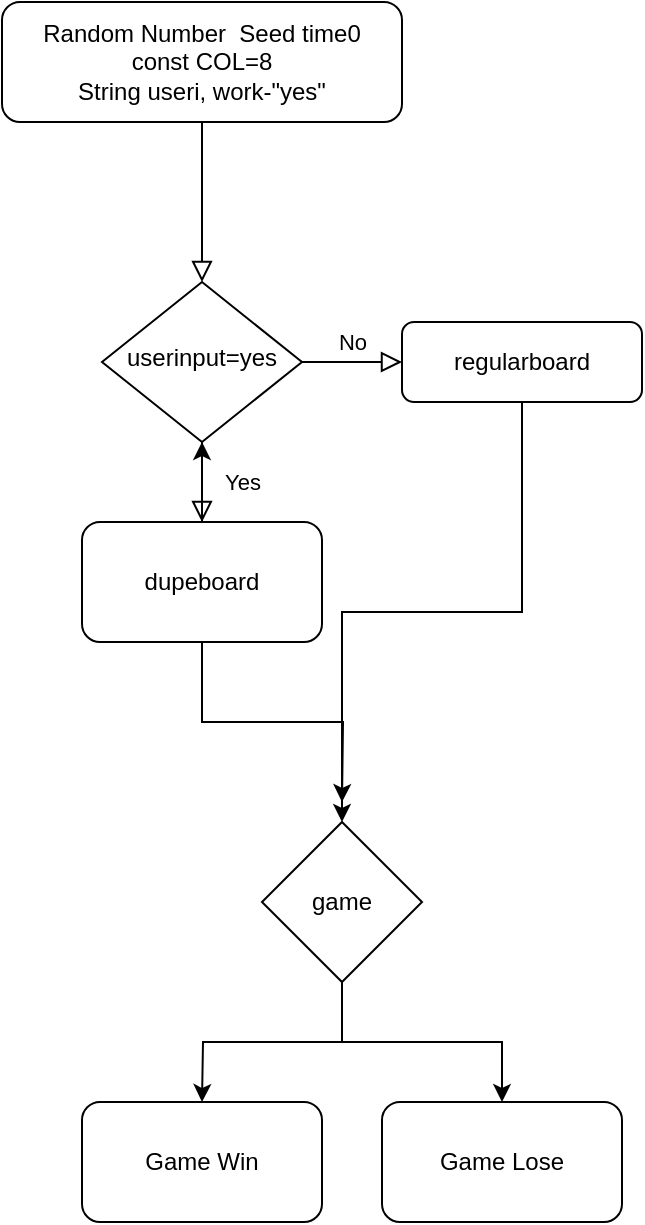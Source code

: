 <mxfile version="15.8.8" type="device" pages="4"><diagram id="C5RBs43oDa-KdzZeNtuy" name="Main"><mxGraphModel dx="1422" dy="762" grid="1" gridSize="10" guides="1" tooltips="1" connect="1" arrows="1" fold="1" page="1" pageScale="1" pageWidth="827" pageHeight="1169" math="0" shadow="0"><root><mxCell id="WIyWlLk6GJQsqaUBKTNV-0"/><mxCell id="WIyWlLk6GJQsqaUBKTNV-1" parent="WIyWlLk6GJQsqaUBKTNV-0"/><mxCell id="WIyWlLk6GJQsqaUBKTNV-2" value="" style="rounded=0;html=1;jettySize=auto;orthogonalLoop=1;fontSize=11;endArrow=block;endFill=0;endSize=8;strokeWidth=1;shadow=0;labelBackgroundColor=none;edgeStyle=orthogonalEdgeStyle;" parent="WIyWlLk6GJQsqaUBKTNV-1" source="WIyWlLk6GJQsqaUBKTNV-3" target="WIyWlLk6GJQsqaUBKTNV-6" edge="1"><mxGeometry relative="1" as="geometry"/></mxCell><mxCell id="WIyWlLk6GJQsqaUBKTNV-3" value="Random Number&amp;nbsp; Seed time0&lt;br&gt;const COL=8&lt;br&gt;String useri, work-&quot;yes&quot;" style="rounded=1;whiteSpace=wrap;html=1;fontSize=12;glass=0;strokeWidth=1;shadow=0;" parent="WIyWlLk6GJQsqaUBKTNV-1" vertex="1"><mxGeometry x="120" y="30" width="200" height="60" as="geometry"/></mxCell><mxCell id="WIyWlLk6GJQsqaUBKTNV-4" value="Yes" style="rounded=0;html=1;jettySize=auto;orthogonalLoop=1;fontSize=11;endArrow=block;endFill=0;endSize=8;strokeWidth=1;shadow=0;labelBackgroundColor=none;edgeStyle=orthogonalEdgeStyle;" parent="WIyWlLk6GJQsqaUBKTNV-1" source="WIyWlLk6GJQsqaUBKTNV-6" edge="1"><mxGeometry y="20" relative="1" as="geometry"><mxPoint as="offset"/><mxPoint x="220" y="290" as="targetPoint"/></mxGeometry></mxCell><mxCell id="WIyWlLk6GJQsqaUBKTNV-5" value="No" style="edgeStyle=orthogonalEdgeStyle;rounded=0;html=1;jettySize=auto;orthogonalLoop=1;fontSize=11;endArrow=block;endFill=0;endSize=8;strokeWidth=1;shadow=0;labelBackgroundColor=none;" parent="WIyWlLk6GJQsqaUBKTNV-1" source="WIyWlLk6GJQsqaUBKTNV-6" target="WIyWlLk6GJQsqaUBKTNV-7" edge="1"><mxGeometry y="10" relative="1" as="geometry"><mxPoint as="offset"/></mxGeometry></mxCell><mxCell id="WIyWlLk6GJQsqaUBKTNV-6" value="userinput=yes" style="rhombus;whiteSpace=wrap;html=1;shadow=0;fontFamily=Helvetica;fontSize=12;align=center;strokeWidth=1;spacing=6;spacingTop=-4;" parent="WIyWlLk6GJQsqaUBKTNV-1" vertex="1"><mxGeometry x="170" y="170" width="100" height="80" as="geometry"/></mxCell><mxCell id="8b8GCdMwvlGvQ_mH9Plh-2" style="edgeStyle=orthogonalEdgeStyle;rounded=0;orthogonalLoop=1;jettySize=auto;html=1;exitX=0.5;exitY=1;exitDx=0;exitDy=0;entryX=0.5;entryY=0;entryDx=0;entryDy=0;" edge="1" parent="WIyWlLk6GJQsqaUBKTNV-1" source="WIyWlLk6GJQsqaUBKTNV-7" target="8b8GCdMwvlGvQ_mH9Plh-4"><mxGeometry relative="1" as="geometry"><mxPoint x="380" y="430" as="targetPoint"/></mxGeometry></mxCell><mxCell id="WIyWlLk6GJQsqaUBKTNV-7" value="regularboard" style="rounded=1;whiteSpace=wrap;html=1;fontSize=12;glass=0;strokeWidth=1;shadow=0;" parent="WIyWlLk6GJQsqaUBKTNV-1" vertex="1"><mxGeometry x="320" y="190" width="120" height="40" as="geometry"/></mxCell><mxCell id="8b8GCdMwvlGvQ_mH9Plh-1" value="" style="edgeStyle=orthogonalEdgeStyle;rounded=0;orthogonalLoop=1;jettySize=auto;html=1;" edge="1" parent="WIyWlLk6GJQsqaUBKTNV-1" source="8b8GCdMwvlGvQ_mH9Plh-0" target="WIyWlLk6GJQsqaUBKTNV-6"><mxGeometry relative="1" as="geometry"/></mxCell><mxCell id="8b8GCdMwvlGvQ_mH9Plh-3" style="edgeStyle=orthogonalEdgeStyle;rounded=0;orthogonalLoop=1;jettySize=auto;html=1;exitX=0.5;exitY=1;exitDx=0;exitDy=0;" edge="1" parent="WIyWlLk6GJQsqaUBKTNV-1" source="8b8GCdMwvlGvQ_mH9Plh-0"><mxGeometry relative="1" as="geometry"><mxPoint x="290" y="430" as="targetPoint"/></mxGeometry></mxCell><mxCell id="8b8GCdMwvlGvQ_mH9Plh-0" value="dupeboard" style="rounded=1;whiteSpace=wrap;html=1;" vertex="1" parent="WIyWlLk6GJQsqaUBKTNV-1"><mxGeometry x="160" y="290" width="120" height="60" as="geometry"/></mxCell><mxCell id="8b8GCdMwvlGvQ_mH9Plh-5" style="edgeStyle=orthogonalEdgeStyle;rounded=0;orthogonalLoop=1;jettySize=auto;html=1;exitX=0.5;exitY=1;exitDx=0;exitDy=0;" edge="1" parent="WIyWlLk6GJQsqaUBKTNV-1" source="8b8GCdMwvlGvQ_mH9Plh-4"><mxGeometry relative="1" as="geometry"><mxPoint x="220" y="580" as="targetPoint"/></mxGeometry></mxCell><mxCell id="8b8GCdMwvlGvQ_mH9Plh-7" style="edgeStyle=orthogonalEdgeStyle;rounded=0;orthogonalLoop=1;jettySize=auto;html=1;exitX=0.5;exitY=1;exitDx=0;exitDy=0;" edge="1" parent="WIyWlLk6GJQsqaUBKTNV-1" source="8b8GCdMwvlGvQ_mH9Plh-4" target="8b8GCdMwvlGvQ_mH9Plh-8"><mxGeometry relative="1" as="geometry"><mxPoint x="380" y="580" as="targetPoint"/></mxGeometry></mxCell><mxCell id="8b8GCdMwvlGvQ_mH9Plh-4" value="game" style="rhombus;whiteSpace=wrap;html=1;" vertex="1" parent="WIyWlLk6GJQsqaUBKTNV-1"><mxGeometry x="250" y="440" width="80" height="80" as="geometry"/></mxCell><mxCell id="8b8GCdMwvlGvQ_mH9Plh-6" value="Game Win" style="rounded=1;whiteSpace=wrap;html=1;" vertex="1" parent="WIyWlLk6GJQsqaUBKTNV-1"><mxGeometry x="160" y="580" width="120" height="60" as="geometry"/></mxCell><mxCell id="8b8GCdMwvlGvQ_mH9Plh-8" value="Game Lose" style="rounded=1;whiteSpace=wrap;html=1;" vertex="1" parent="WIyWlLk6GJQsqaUBKTNV-1"><mxGeometry x="310" y="580" width="120" height="60" as="geometry"/></mxCell></root></mxGraphModel></diagram><diagram id="3uLMiY2MeA5aoHbC0uVx" name="Dupeboard"><mxGraphModel dx="1422" dy="762" grid="1" gridSize="10" guides="1" tooltips="1" connect="1" arrows="1" fold="1" page="1" pageScale="1" pageWidth="850" pageHeight="1100" math="0" shadow="0"><root><mxCell id="TFL8LGAfaa2yH1-TfVkG-0"/><mxCell id="TFL8LGAfaa2yH1-TfVkG-1" parent="TFL8LGAfaa2yH1-TfVkG-0"/><mxCell id="5w_u3etl58zUctBIIEWd-7" style="edgeStyle=orthogonalEdgeStyle;rounded=0;orthogonalLoop=1;jettySize=auto;html=1;exitX=0.5;exitY=1;exitDx=0;exitDy=0;entryX=0.5;entryY=0;entryDx=0;entryDy=0;" edge="1" parent="TFL8LGAfaa2yH1-TfVkG-1" source="5w_u3etl58zUctBIIEWd-1" target="5w_u3etl58zUctBIIEWd-2"><mxGeometry relative="1" as="geometry"/></mxCell><mxCell id="5w_u3etl58zUctBIIEWd-1" value="declare pointer board&lt;br&gt;board points to new int [COL]" style="rounded=1;whiteSpace=wrap;html=1;" vertex="1" parent="TFL8LGAfaa2yH1-TfVkG-1"><mxGeometry x="60" y="150" width="160" height="70" as="geometry"/></mxCell><mxCell id="5w_u3etl58zUctBIIEWd-10" style="edgeStyle=orthogonalEdgeStyle;rounded=0;orthogonalLoop=1;jettySize=auto;html=1;exitX=0.5;exitY=1;exitDx=0;exitDy=0;entryX=0.5;entryY=0;entryDx=0;entryDy=0;" edge="1" parent="TFL8LGAfaa2yH1-TfVkG-1" source="5w_u3etl58zUctBIIEWd-2" target="5w_u3etl58zUctBIIEWd-9"><mxGeometry relative="1" as="geometry"/></mxCell><mxCell id="5w_u3etl58zUctBIIEWd-2" value="int i=0&lt;br&gt;for Loop" style="ellipse;whiteSpace=wrap;html=1;" vertex="1" parent="TFL8LGAfaa2yH1-TfVkG-1"><mxGeometry x="80" y="300" width="120" height="80" as="geometry"/></mxCell><mxCell id="5w_u3etl58zUctBIIEWd-12" style="edgeStyle=orthogonalEdgeStyle;rounded=0;orthogonalLoop=1;jettySize=auto;html=1;exitX=1;exitY=0.5;exitDx=0;exitDy=0;entryX=0.5;entryY=1;entryDx=0;entryDy=0;" edge="1" parent="TFL8LGAfaa2yH1-TfVkG-1" source="5w_u3etl58zUctBIIEWd-3" target="5w_u3etl58zUctBIIEWd-13"><mxGeometry relative="1" as="geometry"><mxPoint x="360" y="350" as="targetPoint"/></mxGeometry></mxCell><mxCell id="5w_u3etl58zUctBIIEWd-15" style="edgeStyle=orthogonalEdgeStyle;rounded=0;orthogonalLoop=1;jettySize=auto;html=1;exitX=0.5;exitY=1;exitDx=0;exitDy=0;" edge="1" parent="TFL8LGAfaa2yH1-TfVkG-1" source="5w_u3etl58zUctBIIEWd-3"><mxGeometry relative="1" as="geometry"><mxPoint x="140" y="660" as="targetPoint"/></mxGeometry></mxCell><mxCell id="5w_u3etl58zUctBIIEWd-3" value="i&amp;lt;COL" style="rhombus;whiteSpace=wrap;html=1;" vertex="1" parent="TFL8LGAfaa2yH1-TfVkG-1"><mxGeometry x="100" y="510" width="80" height="80" as="geometry"/></mxCell><mxCell id="5w_u3etl58zUctBIIEWd-6" style="edgeStyle=orthogonalEdgeStyle;rounded=0;orthogonalLoop=1;jettySize=auto;html=1;exitX=0.5;exitY=1;exitDx=0;exitDy=0;entryX=0.5;entryY=0;entryDx=0;entryDy=0;" edge="1" parent="TFL8LGAfaa2yH1-TfVkG-1" source="5w_u3etl58zUctBIIEWd-5" target="5w_u3etl58zUctBIIEWd-1"><mxGeometry relative="1" as="geometry"/></mxCell><mxCell id="5w_u3etl58zUctBIIEWd-5" value="const int&amp;nbsp;&lt;br&gt;column" style="ellipse;whiteSpace=wrap;html=1;" vertex="1" parent="TFL8LGAfaa2yH1-TfVkG-1"><mxGeometry x="80" y="20" width="120" height="80" as="geometry"/></mxCell><mxCell id="5w_u3etl58zUctBIIEWd-11" style="edgeStyle=orthogonalEdgeStyle;rounded=0;orthogonalLoop=1;jettySize=auto;html=1;exitX=0.5;exitY=1;exitDx=0;exitDy=0;entryX=0.5;entryY=0;entryDx=0;entryDy=0;" edge="1" parent="TFL8LGAfaa2yH1-TfVkG-1" source="5w_u3etl58zUctBIIEWd-9" target="5w_u3etl58zUctBIIEWd-3"><mxGeometry relative="1" as="geometry"/></mxCell><mxCell id="5w_u3etl58zUctBIIEWd-9" value="board[i]=random number 0-8" style="rounded=1;whiteSpace=wrap;html=1;" vertex="1" parent="TFL8LGAfaa2yH1-TfVkG-1"><mxGeometry x="80" y="420" width="120" height="60" as="geometry"/></mxCell><mxCell id="5w_u3etl58zUctBIIEWd-14" style="edgeStyle=orthogonalEdgeStyle;rounded=0;orthogonalLoop=1;jettySize=auto;html=1;exitX=0;exitY=0.5;exitDx=0;exitDy=0;entryX=1;entryY=0.5;entryDx=0;entryDy=0;" edge="1" parent="TFL8LGAfaa2yH1-TfVkG-1" source="5w_u3etl58zUctBIIEWd-13" target="5w_u3etl58zUctBIIEWd-2"><mxGeometry relative="1" as="geometry"><Array as="points"><mxPoint x="430" y="450"/><mxPoint x="430" y="340"/></Array></mxGeometry></mxCell><mxCell id="5w_u3etl58zUctBIIEWd-13" value="i++" style="rounded=1;whiteSpace=wrap;html=1;" vertex="1" parent="TFL8LGAfaa2yH1-TfVkG-1"><mxGeometry x="370" y="420" width="120" height="60" as="geometry"/></mxCell><mxCell id="5w_u3etl58zUctBIIEWd-16" value="return board" style="ellipse;whiteSpace=wrap;html=1;" vertex="1" parent="TFL8LGAfaa2yH1-TfVkG-1"><mxGeometry x="80" y="660" width="120" height="80" as="geometry"/></mxCell></root></mxGraphModel></diagram><diagram name="Create Board" id="_lnrgngWfQg1546FW_mH"><mxGraphModel dx="1422" dy="762" grid="1" gridSize="10" guides="1" tooltips="1" connect="1" arrows="1" fold="1" page="1" pageScale="1" pageWidth="850" pageHeight="1100" math="0" shadow="0"><root><mxCell id="4AED4bP5VoqGa5fwJBFX-0"/><mxCell id="4AED4bP5VoqGa5fwJBFX-1" parent="4AED4bP5VoqGa5fwJBFX-0"/><mxCell id="4AED4bP5VoqGa5fwJBFX-2" style="edgeStyle=orthogonalEdgeStyle;rounded=0;orthogonalLoop=1;jettySize=auto;html=1;exitX=0.5;exitY=1;exitDx=0;exitDy=0;entryX=0.5;entryY=0;entryDx=0;entryDy=0;" edge="1" parent="4AED4bP5VoqGa5fwJBFX-1" source="4AED4bP5VoqGa5fwJBFX-3" target="4AED4bP5VoqGa5fwJBFX-5"><mxGeometry relative="1" as="geometry"/></mxCell><mxCell id="4AED4bP5VoqGa5fwJBFX-3" value="declare pointer board&lt;br&gt;board points to new int [COL]" style="rounded=1;whiteSpace=wrap;html=1;" vertex="1" parent="4AED4bP5VoqGa5fwJBFX-1"><mxGeometry x="10" y="515" width="160" height="70" as="geometry"/></mxCell><mxCell id="4AED4bP5VoqGa5fwJBFX-4" style="edgeStyle=orthogonalEdgeStyle;rounded=0;orthogonalLoop=1;jettySize=auto;html=1;exitX=0.5;exitY=1;exitDx=0;exitDy=0;entryX=0.5;entryY=0;entryDx=0;entryDy=0;" edge="1" parent="4AED4bP5VoqGa5fwJBFX-1" source="4AED4bP5VoqGa5fwJBFX-5"><mxGeometry relative="1" as="geometry"><mxPoint x="520" y="180" as="targetPoint"/></mxGeometry></mxCell><mxCell id="4AED4bP5VoqGa5fwJBFX-5" value="int i=0&lt;br&gt;declare swap1=0, swap 2=0" style="ellipse;whiteSpace=wrap;html=1;" vertex="1" parent="4AED4bP5VoqGa5fwJBFX-1"><mxGeometry x="460" y="30" width="120" height="80" as="geometry"/></mxCell><mxCell id="4AED4bP5VoqGa5fwJBFX-6" style="edgeStyle=orthogonalEdgeStyle;rounded=0;orthogonalLoop=1;jettySize=auto;html=1;exitX=1;exitY=0.5;exitDx=0;exitDy=0;entryX=0.5;entryY=1;entryDx=0;entryDy=0;" edge="1" parent="4AED4bP5VoqGa5fwJBFX-1" source="4AED4bP5VoqGa5fwJBFX-8" target="4AED4bP5VoqGa5fwJBFX-14"><mxGeometry relative="1" as="geometry"><mxPoint x="1000" y="360" as="targetPoint"/></mxGeometry></mxCell><mxCell id="4AED4bP5VoqGa5fwJBFX-7" style="edgeStyle=orthogonalEdgeStyle;rounded=0;orthogonalLoop=1;jettySize=auto;html=1;exitX=0.5;exitY=1;exitDx=0;exitDy=0;entryX=0.5;entryY=0;entryDx=0;entryDy=0;" edge="1" parent="4AED4bP5VoqGa5fwJBFX-1" source="4AED4bP5VoqGa5fwJBFX-8" target="4AED4bP5VoqGa5fwJBFX-15"><mxGeometry relative="1" as="geometry"><mxPoint x="780" y="670" as="targetPoint"/></mxGeometry></mxCell><mxCell id="4AED4bP5VoqGa5fwJBFX-8" value="i&amp;lt;COL" style="rhombus;whiteSpace=wrap;html=1;" vertex="1" parent="4AED4bP5VoqGa5fwJBFX-1"><mxGeometry x="485" y="530" width="80" height="80" as="geometry"/></mxCell><mxCell id="4AED4bP5VoqGa5fwJBFX-13" style="edgeStyle=orthogonalEdgeStyle;rounded=0;orthogonalLoop=1;jettySize=auto;html=1;exitX=0;exitY=0.5;exitDx=0;exitDy=0;entryX=1;entryY=0.5;entryDx=0;entryDy=0;" edge="1" parent="4AED4bP5VoqGa5fwJBFX-1" source="4AED4bP5VoqGa5fwJBFX-14" target="4AED4bP5VoqGa5fwJBFX-5"><mxGeometry relative="1" as="geometry"><Array as="points"><mxPoint x="640" y="80"/><mxPoint x="580" y="80"/></Array></mxGeometry></mxCell><mxCell id="4AED4bP5VoqGa5fwJBFX-14" value="i++" style="rounded=1;whiteSpace=wrap;html=1;" vertex="1" parent="4AED4bP5VoqGa5fwJBFX-1"><mxGeometry x="640" y="160" width="120" height="60" as="geometry"/></mxCell><mxCell id="4AED4bP5VoqGa5fwJBFX-15" value="return board" style="ellipse;whiteSpace=wrap;html=1;" vertex="1" parent="4AED4bP5VoqGa5fwJBFX-1"><mxGeometry x="465" y="650" width="120" height="80" as="geometry"/></mxCell><mxCell id="4AED4bP5VoqGa5fwJBFX-16" value="main&lt;br&gt;const int COL" style="ellipse;whiteSpace=wrap;html=1;" vertex="1" parent="4AED4bP5VoqGa5fwJBFX-1"><mxGeometry x="30" y="20" width="120" height="80" as="geometry"/></mxCell><mxCell id="4AED4bP5VoqGa5fwJBFX-20" style="edgeStyle=orthogonalEdgeStyle;rounded=0;orthogonalLoop=1;jettySize=auto;html=1;exitX=0.5;exitY=1;exitDx=0;exitDy=0;entryX=0.5;entryY=0;entryDx=0;entryDy=0;" edge="1" parent="4AED4bP5VoqGa5fwJBFX-1" source="4AED4bP5VoqGa5fwJBFX-17" target="4AED4bP5VoqGa5fwJBFX-3"><mxGeometry relative="1" as="geometry"/></mxCell><mxCell id="4AED4bP5VoqGa5fwJBFX-17" value="Declaration:&lt;br&gt;userinput&lt;br&gt;expected response&lt;br&gt;board[0-7]=&lt;br&gt;white, black, red , blue, green, yellow, brown, orange" style="rounded=1;whiteSpace=wrap;html=1;" vertex="1" parent="4AED4bP5VoqGa5fwJBFX-1"><mxGeometry x="30" y="130" width="120" height="340" as="geometry"/></mxCell><mxCell id="4AED4bP5VoqGa5fwJBFX-21" style="edgeStyle=orthogonalEdgeStyle;rounded=0;orthogonalLoop=1;jettySize=auto;html=1;exitX=0.5;exitY=1;exitDx=0;exitDy=0;entryX=0.5;entryY=0;entryDx=0;entryDy=0;" edge="1" parent="4AED4bP5VoqGa5fwJBFX-1" source="4AED4bP5VoqGa5fwJBFX-18" target="4AED4bP5VoqGa5fwJBFX-22"><mxGeometry relative="1" as="geometry"><mxPoint x="520" y="360" as="targetPoint"/></mxGeometry></mxCell><mxCell id="4AED4bP5VoqGa5fwJBFX-18" value="while&lt;br&gt;swap1=swap2" style="rhombus;whiteSpace=wrap;html=1;" vertex="1" parent="4AED4bP5VoqGa5fwJBFX-1"><mxGeometry x="475" y="180" width="90" height="120" as="geometry"/></mxCell><mxCell id="4AED4bP5VoqGa5fwJBFX-23" style="edgeStyle=orthogonalEdgeStyle;rounded=0;orthogonalLoop=1;jettySize=auto;html=1;exitX=0.5;exitY=1;exitDx=0;exitDy=0;entryX=0.5;entryY=0;entryDx=0;entryDy=0;" edge="1" parent="4AED4bP5VoqGa5fwJBFX-1" source="4AED4bP5VoqGa5fwJBFX-22" target="4AED4bP5VoqGa5fwJBFX-18"><mxGeometry relative="1" as="geometry"><Array as="points"><mxPoint x="520" y="410"/><mxPoint x="585" y="410"/><mxPoint x="585" y="160"/><mxPoint x="520" y="160"/></Array></mxGeometry></mxCell><mxCell id="4AED4bP5VoqGa5fwJBFX-25" style="edgeStyle=orthogonalEdgeStyle;rounded=0;orthogonalLoop=1;jettySize=auto;html=1;exitX=0.5;exitY=1;exitDx=0;exitDy=0;" edge="1" parent="4AED4bP5VoqGa5fwJBFX-1" source="4AED4bP5VoqGa5fwJBFX-22"><mxGeometry relative="1" as="geometry"><mxPoint x="520" y="440" as="targetPoint"/></mxGeometry></mxCell><mxCell id="4AED4bP5VoqGa5fwJBFX-22" value="random number assigned from 0-COL&lt;br&gt;swap 1, swap 2" style="rounded=1;whiteSpace=wrap;html=1;" vertex="1" parent="4AED4bP5VoqGa5fwJBFX-1"><mxGeometry x="460" y="330" width="120" height="60" as="geometry"/></mxCell><mxCell id="4AED4bP5VoqGa5fwJBFX-28" style="edgeStyle=orthogonalEdgeStyle;rounded=0;orthogonalLoop=1;jettySize=auto;html=1;exitX=0.5;exitY=1;exitDx=0;exitDy=0;entryX=0.5;entryY=0;entryDx=0;entryDy=0;" edge="1" parent="4AED4bP5VoqGa5fwJBFX-1" source="4AED4bP5VoqGa5fwJBFX-27" target="4AED4bP5VoqGa5fwJBFX-8"><mxGeometry relative="1" as="geometry"/></mxCell><mxCell id="4AED4bP5VoqGa5fwJBFX-27" value="swap 2 random positions of board using swap1, swap 2" style="rounded=1;whiteSpace=wrap;html=1;" vertex="1" parent="4AED4bP5VoqGa5fwJBFX-1"><mxGeometry x="460" y="440" width="120" height="60" as="geometry"/></mxCell></root></mxGraphModel></diagram><diagram id="l83jX2PQvHIyoKJEF9ht" name="Game"><mxGraphModel dx="1422" dy="762" grid="1" gridSize="10" guides="1" tooltips="1" connect="1" arrows="1" fold="1" page="1" pageScale="1" pageWidth="850" pageHeight="1100" math="0" shadow="0"><root><mxCell id="wYSOErX0hZ8Oo_htHQcP-0"/><mxCell id="wYSOErX0hZ8Oo_htHQcP-1" parent="wYSOErX0hZ8Oo_htHQcP-0"/><mxCell id="_eLpa8SFw7oNVuE3OymO-9" style="edgeStyle=orthogonalEdgeStyle;rounded=0;orthogonalLoop=1;jettySize=auto;html=1;exitX=0.5;exitY=1;exitDx=0;exitDy=0;" edge="1" parent="wYSOErX0hZ8Oo_htHQcP-1" source="_eLpa8SFw7oNVuE3OymO-0" target="_eLpa8SFw7oNVuE3OymO-1"><mxGeometry relative="1" as="geometry"/></mxCell><mxCell id="_eLpa8SFw7oNVuE3OymO-0" value="from main&lt;br&gt;&amp;nbsp;int pointer board&lt;br&gt;const int MAX" style="ellipse;whiteSpace=wrap;html=1;" vertex="1" parent="wYSOErX0hZ8Oo_htHQcP-1"><mxGeometry x="10" y="40" width="120" height="80" as="geometry"/></mxCell><mxCell id="_eLpa8SFw7oNVuE3OymO-3" style="edgeStyle=orthogonalEdgeStyle;rounded=0;orthogonalLoop=1;jettySize=auto;html=1;exitX=0.5;exitY=1;exitDx=0;exitDy=0;entryX=0.5;entryY=0;entryDx=0;entryDy=0;" edge="1" parent="wYSOErX0hZ8Oo_htHQcP-1" source="_eLpa8SFw7oNVuE3OymO-1" target="_eLpa8SFw7oNVuE3OymO-2"><mxGeometry relative="1" as="geometry"/></mxCell><mxCell id="_eLpa8SFw7oNVuE3OymO-1" value="Declaration:&lt;br&gt;COL=MAX+10&lt;br&gt;bool solved = false&lt;br&gt;rounds=0" style="rounded=1;whiteSpace=wrap;html=1;" vertex="1" parent="wYSOErX0hZ8Oo_htHQcP-1"><mxGeometry x="10" y="160" width="120" height="90" as="geometry"/></mxCell><mxCell id="_eLpa8SFw7oNVuE3OymO-7" style="edgeStyle=orthogonalEdgeStyle;rounded=0;orthogonalLoop=1;jettySize=auto;html=1;exitX=1;exitY=0.5;exitDx=0;exitDy=0;entryX=0.5;entryY=0;entryDx=0;entryDy=0;" edge="1" parent="wYSOErX0hZ8Oo_htHQcP-1" source="_eLpa8SFw7oNVuE3OymO-2" target="_eLpa8SFw7oNVuE3OymO-5"><mxGeometry relative="1" as="geometry"/></mxCell><mxCell id="_eLpa8SFw7oNVuE3OymO-8" style="edgeStyle=orthogonalEdgeStyle;rounded=0;orthogonalLoop=1;jettySize=auto;html=1;exitX=0.5;exitY=1;exitDx=0;exitDy=0;entryX=0.5;entryY=0;entryDx=0;entryDy=0;" edge="1" parent="wYSOErX0hZ8Oo_htHQcP-1" source="_eLpa8SFw7oNVuE3OymO-2" target="_eLpa8SFw7oNVuE3OymO-10"><mxGeometry relative="1" as="geometry"><mxPoint x="70" y="620" as="targetPoint"/></mxGeometry></mxCell><mxCell id="_eLpa8SFw7oNVuE3OymO-2" value="While&lt;br&gt;COL&amp;gt;MAX" style="rhombus;whiteSpace=wrap;html=1;" vertex="1" parent="wYSOErX0hZ8Oo_htHQcP-1"><mxGeometry x="20" y="280" width="100" height="130" as="geometry"/></mxCell><mxCell id="_eLpa8SFw7oNVuE3OymO-6" style="edgeStyle=orthogonalEdgeStyle;rounded=0;orthogonalLoop=1;jettySize=auto;html=1;exitX=0.5;exitY=1;exitDx=0;exitDy=0;entryX=0.5;entryY=0;entryDx=0;entryDy=0;" edge="1" parent="wYSOErX0hZ8Oo_htHQcP-1" source="_eLpa8SFw7oNVuE3OymO-5" target="_eLpa8SFw7oNVuE3OymO-2"><mxGeometry relative="1" as="geometry"><Array as="points"><mxPoint x="160" y="600"/><mxPoint x="220" y="600"/><mxPoint x="220" y="260"/><mxPoint x="70" y="260"/></Array></mxGeometry></mxCell><mxCell id="_eLpa8SFw7oNVuE3OymO-5" value="userinput&amp;gt;&amp;gt;col" style="rounded=1;whiteSpace=wrap;html=1;" vertex="1" parent="wYSOErX0hZ8Oo_htHQcP-1"><mxGeometry x="100" y="450" width="120" height="60" as="geometry"/></mxCell><mxCell id="_eLpa8SFw7oNVuE3OymO-12" style="edgeStyle=orthogonalEdgeStyle;rounded=0;orthogonalLoop=1;jettySize=auto;html=1;exitX=0.5;exitY=1;exitDx=0;exitDy=0;" edge="1" parent="wYSOErX0hZ8Oo_htHQcP-1" source="_eLpa8SFw7oNVuE3OymO-10" target="_eLpa8SFw7oNVuE3OymO-13"><mxGeometry relative="1" as="geometry"><mxPoint x="300" y="190" as="targetPoint"/></mxGeometry></mxCell><mxCell id="_eLpa8SFw7oNVuE3OymO-10" value="Declaration:&lt;br&gt;userinput[col]&lt;br&gt;result[col]&lt;br&gt;check=0&lt;br&gt;blank=0&lt;br&gt;red= 0&lt;br&gt;white = 0" style="rounded=1;whiteSpace=wrap;html=1;" vertex="1" parent="wYSOErX0hZ8Oo_htHQcP-1"><mxGeometry x="20" y="600" width="100" height="180" as="geometry"/></mxCell><mxCell id="_eLpa8SFw7oNVuE3OymO-11" style="edgeStyle=orthogonalEdgeStyle;rounded=0;orthogonalLoop=1;jettySize=auto;html=1;entryX=0.5;entryY=0;entryDx=0;entryDy=0;" edge="1" parent="wYSOErX0hZ8Oo_htHQcP-1" source="_eLpa8SFw7oNVuE3OymO-10" target="_eLpa8SFw7oNVuE3OymO-10"><mxGeometry relative="1" as="geometry"><Array as="points"><mxPoint x="90" y="670"/><mxPoint x="90" y="640"/></Array></mxGeometry></mxCell><mxCell id="tcH8L6UulNgpAhKTdO_J-0" style="edgeStyle=orthogonalEdgeStyle;rounded=0;orthogonalLoop=1;jettySize=auto;html=1;exitX=0.5;exitY=0;exitDx=0;exitDy=0;entryX=0.5;entryY=0;entryDx=0;entryDy=0;" edge="1" parent="wYSOErX0hZ8Oo_htHQcP-1" source="_eLpa8SFw7oNVuE3OymO-13" target="_eLpa8SFw7oNVuE3OymO-14"><mxGeometry relative="1" as="geometry"/></mxCell><mxCell id="_eLpa8SFw7oNVuE3OymO-13" value="rounds&amp;lt;10" style="rhombus;whiteSpace=wrap;html=1;" vertex="1" parent="wYSOErX0hZ8Oo_htHQcP-1"><mxGeometry x="260" y="150" width="100" height="95" as="geometry"/></mxCell><mxCell id="_eLpa8SFw7oNVuE3OymO-14" value="userinput&amp;gt;&amp;gt;result[COL]" style="rounded=1;whiteSpace=wrap;html=1;" vertex="1" parent="wYSOErX0hZ8Oo_htHQcP-1"><mxGeometry x="425" y="160" width="135" height="60" as="geometry"/></mxCell><mxCell id="_eLpa8SFw7oNVuE3OymO-20" style="edgeStyle=orthogonalEdgeStyle;rounded=0;orthogonalLoop=1;jettySize=auto;html=1;exitX=0.5;exitY=1;exitDx=0;exitDy=0;entryX=0.5;entryY=0;entryDx=0;entryDy=0;" edge="1" parent="wYSOErX0hZ8Oo_htHQcP-1" source="_eLpa8SFw7oNVuE3OymO-16" target="_eLpa8SFw7oNVuE3OymO-18"><mxGeometry relative="1" as="geometry"/></mxCell><mxCell id="_eLpa8SFw7oNVuE3OymO-21" style="edgeStyle=orthogonalEdgeStyle;rounded=0;orthogonalLoop=1;jettySize=auto;html=1;exitX=0;exitY=0.5;exitDx=0;exitDy=0;entryX=0.5;entryY=0;entryDx=0;entryDy=0;" edge="1" parent="wYSOErX0hZ8Oo_htHQcP-1" source="_eLpa8SFw7oNVuE3OymO-16" target="_eLpa8SFw7oNVuE3OymO-17"><mxGeometry relative="1" as="geometry"/></mxCell><mxCell id="_eLpa8SFw7oNVuE3OymO-22" style="edgeStyle=orthogonalEdgeStyle;rounded=0;orthogonalLoop=1;jettySize=auto;html=1;exitX=1;exitY=0.5;exitDx=0;exitDy=0;" edge="1" parent="wYSOErX0hZ8Oo_htHQcP-1" source="_eLpa8SFw7oNVuE3OymO-16" target="_eLpa8SFw7oNVuE3OymO-19"><mxGeometry relative="1" as="geometry"/></mxCell><mxCell id="_eLpa8SFw7oNVuE3OymO-16" value="input[i] == result[j]" style="rhombus;whiteSpace=wrap;html=1;" vertex="1" parent="wYSOErX0hZ8Oo_htHQcP-1"><mxGeometry x="438.75" y="260" width="107.5" height="100" as="geometry"/></mxCell><mxCell id="_eLpa8SFw7oNVuE3OymO-25" style="edgeStyle=orthogonalEdgeStyle;rounded=0;orthogonalLoop=1;jettySize=auto;html=1;exitX=0.5;exitY=1;exitDx=0;exitDy=0;" edge="1" parent="wYSOErX0hZ8Oo_htHQcP-1" source="_eLpa8SFw7oNVuE3OymO-17" target="_eLpa8SFw7oNVuE3OymO-23"><mxGeometry relative="1" as="geometry"/></mxCell><mxCell id="_eLpa8SFw7oNVuE3OymO-17" value="same location&lt;br&gt;same color=result[i]&lt;br&gt;check+=2" style="rounded=1;whiteSpace=wrap;html=1;" vertex="1" parent="wYSOErX0hZ8Oo_htHQcP-1"><mxGeometry x="312.5" y="460" width="120" height="60" as="geometry"/></mxCell><mxCell id="_eLpa8SFw7oNVuE3OymO-26" style="edgeStyle=orthogonalEdgeStyle;rounded=0;orthogonalLoop=1;jettySize=auto;html=1;exitX=0.5;exitY=1;exitDx=0;exitDy=0;" edge="1" parent="wYSOErX0hZ8Oo_htHQcP-1" source="_eLpa8SFw7oNVuE3OymO-18"><mxGeometry relative="1" as="geometry"><mxPoint x="493" y="570" as="targetPoint"/></mxGeometry></mxCell><mxCell id="_eLpa8SFw7oNVuE3OymO-18" value="nothing similar=result[i]&lt;br&gt;check+=0" style="rounded=1;whiteSpace=wrap;html=1;" vertex="1" parent="wYSOErX0hZ8Oo_htHQcP-1"><mxGeometry x="432.5" y="460" width="120" height="60" as="geometry"/></mxCell><mxCell id="_eLpa8SFw7oNVuE3OymO-27" style="edgeStyle=orthogonalEdgeStyle;rounded=0;orthogonalLoop=1;jettySize=auto;html=1;exitX=0.5;exitY=1;exitDx=0;exitDy=0;entryX=0.5;entryY=0;entryDx=0;entryDy=0;" edge="1" parent="wYSOErX0hZ8Oo_htHQcP-1" source="_eLpa8SFw7oNVuE3OymO-19" target="_eLpa8SFw7oNVuE3OymO-23"><mxGeometry relative="1" as="geometry"/></mxCell><mxCell id="_eLpa8SFw7oNVuE3OymO-19" value="same color=result[i]&lt;br&gt;check+=1" style="rounded=1;whiteSpace=wrap;html=1;" vertex="1" parent="wYSOErX0hZ8Oo_htHQcP-1"><mxGeometry x="560" y="460" width="120" height="60" as="geometry"/></mxCell><mxCell id="_eLpa8SFw7oNVuE3OymO-28" style="edgeStyle=orthogonalEdgeStyle;rounded=0;orthogonalLoop=1;jettySize=auto;html=1;exitX=0.5;exitY=1;exitDx=0;exitDy=0;entryX=0.5;entryY=0;entryDx=0;entryDy=0;" edge="1" parent="wYSOErX0hZ8Oo_htHQcP-1" source="_eLpa8SFw7oNVuE3OymO-23" target="_eLpa8SFw7oNVuE3OymO-24"><mxGeometry relative="1" as="geometry"/></mxCell><mxCell id="tcH8L6UulNgpAhKTdO_J-1" style="edgeStyle=orthogonalEdgeStyle;rounded=0;orthogonalLoop=1;jettySize=auto;html=1;exitX=1;exitY=0.5;exitDx=0;exitDy=0;" edge="1" parent="wYSOErX0hZ8Oo_htHQcP-1" source="_eLpa8SFw7oNVuE3OymO-23"><mxGeometry relative="1" as="geometry"><mxPoint x="310" y="150" as="targetPoint"/><Array as="points"><mxPoint x="700" y="600"/><mxPoint x="700" y="60"/><mxPoint x="310" y="60"/></Array></mxGeometry></mxCell><mxCell id="_eLpa8SFw7oNVuE3OymO-23" value="userdisplay gamestate" style="rounded=1;whiteSpace=wrap;html=1;" vertex="1" parent="wYSOErX0hZ8Oo_htHQcP-1"><mxGeometry x="432.5" y="570" width="120" height="60" as="geometry"/></mxCell><mxCell id="_eLpa8SFw7oNVuE3OymO-29" style="edgeStyle=orthogonalEdgeStyle;rounded=0;orthogonalLoop=1;jettySize=auto;html=1;exitX=0.5;exitY=1;exitDx=0;exitDy=0;entryX=0.5;entryY=0;entryDx=0;entryDy=0;" edge="1" parent="wYSOErX0hZ8Oo_htHQcP-1" source="_eLpa8SFw7oNVuE3OymO-24" target="_eLpa8SFw7oNVuE3OymO-31"><mxGeometry relative="1" as="geometry"><mxPoint x="380" y="860" as="targetPoint"/></mxGeometry></mxCell><mxCell id="_eLpa8SFw7oNVuE3OymO-33" style="edgeStyle=orthogonalEdgeStyle;rounded=0;orthogonalLoop=1;jettySize=auto;html=1;exitX=0.5;exitY=1;exitDx=0;exitDy=0;entryX=0.5;entryY=0;entryDx=0;entryDy=0;" edge="1" parent="wYSOErX0hZ8Oo_htHQcP-1" source="_eLpa8SFw7oNVuE3OymO-24" target="_eLpa8SFw7oNVuE3OymO-32"><mxGeometry relative="1" as="geometry"/></mxCell><mxCell id="_eLpa8SFw7oNVuE3OymO-24" value="check=2*COL" style="rhombus;whiteSpace=wrap;html=1;" vertex="1" parent="wYSOErX0hZ8Oo_htHQcP-1"><mxGeometry x="438.75" y="680" width="107.5" height="100" as="geometry"/></mxCell><mxCell id="_eLpa8SFw7oNVuE3OymO-31" value="return win" style="ellipse;whiteSpace=wrap;html=1;aspect=fixed;" vertex="1" parent="wYSOErX0hZ8Oo_htHQcP-1"><mxGeometry x="340" y="870" width="80" height="80" as="geometry"/></mxCell><mxCell id="_eLpa8SFw7oNVuE3OymO-32" value="return lost" style="ellipse;whiteSpace=wrap;html=1;aspect=fixed;" vertex="1" parent="wYSOErX0hZ8Oo_htHQcP-1"><mxGeometry x="590" y="870" width="80" height="80" as="geometry"/></mxCell></root></mxGraphModel></diagram></mxfile>